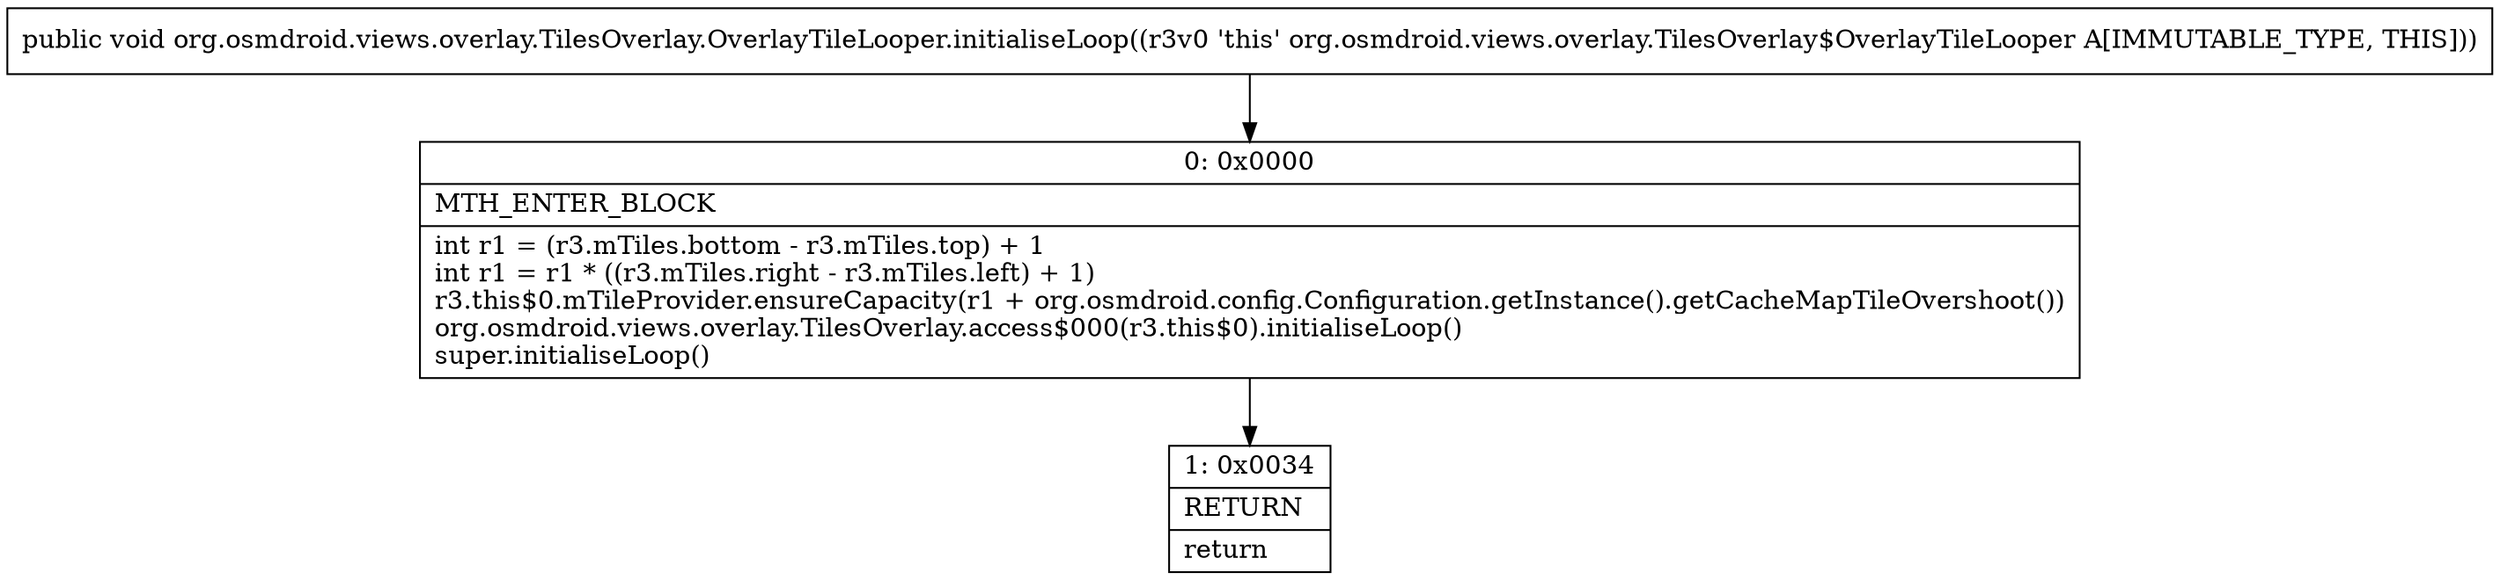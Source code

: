 digraph "CFG fororg.osmdroid.views.overlay.TilesOverlay.OverlayTileLooper.initialiseLoop()V" {
Node_0 [shape=record,label="{0\:\ 0x0000|MTH_ENTER_BLOCK\l|int r1 = (r3.mTiles.bottom \- r3.mTiles.top) + 1\lint r1 = r1 * ((r3.mTiles.right \- r3.mTiles.left) + 1)\lr3.this$0.mTileProvider.ensureCapacity(r1 + org.osmdroid.config.Configuration.getInstance().getCacheMapTileOvershoot())\lorg.osmdroid.views.overlay.TilesOverlay.access$000(r3.this$0).initialiseLoop()\lsuper.initialiseLoop()\l}"];
Node_1 [shape=record,label="{1\:\ 0x0034|RETURN\l|return\l}"];
MethodNode[shape=record,label="{public void org.osmdroid.views.overlay.TilesOverlay.OverlayTileLooper.initialiseLoop((r3v0 'this' org.osmdroid.views.overlay.TilesOverlay$OverlayTileLooper A[IMMUTABLE_TYPE, THIS])) }"];
MethodNode -> Node_0;
Node_0 -> Node_1;
}

